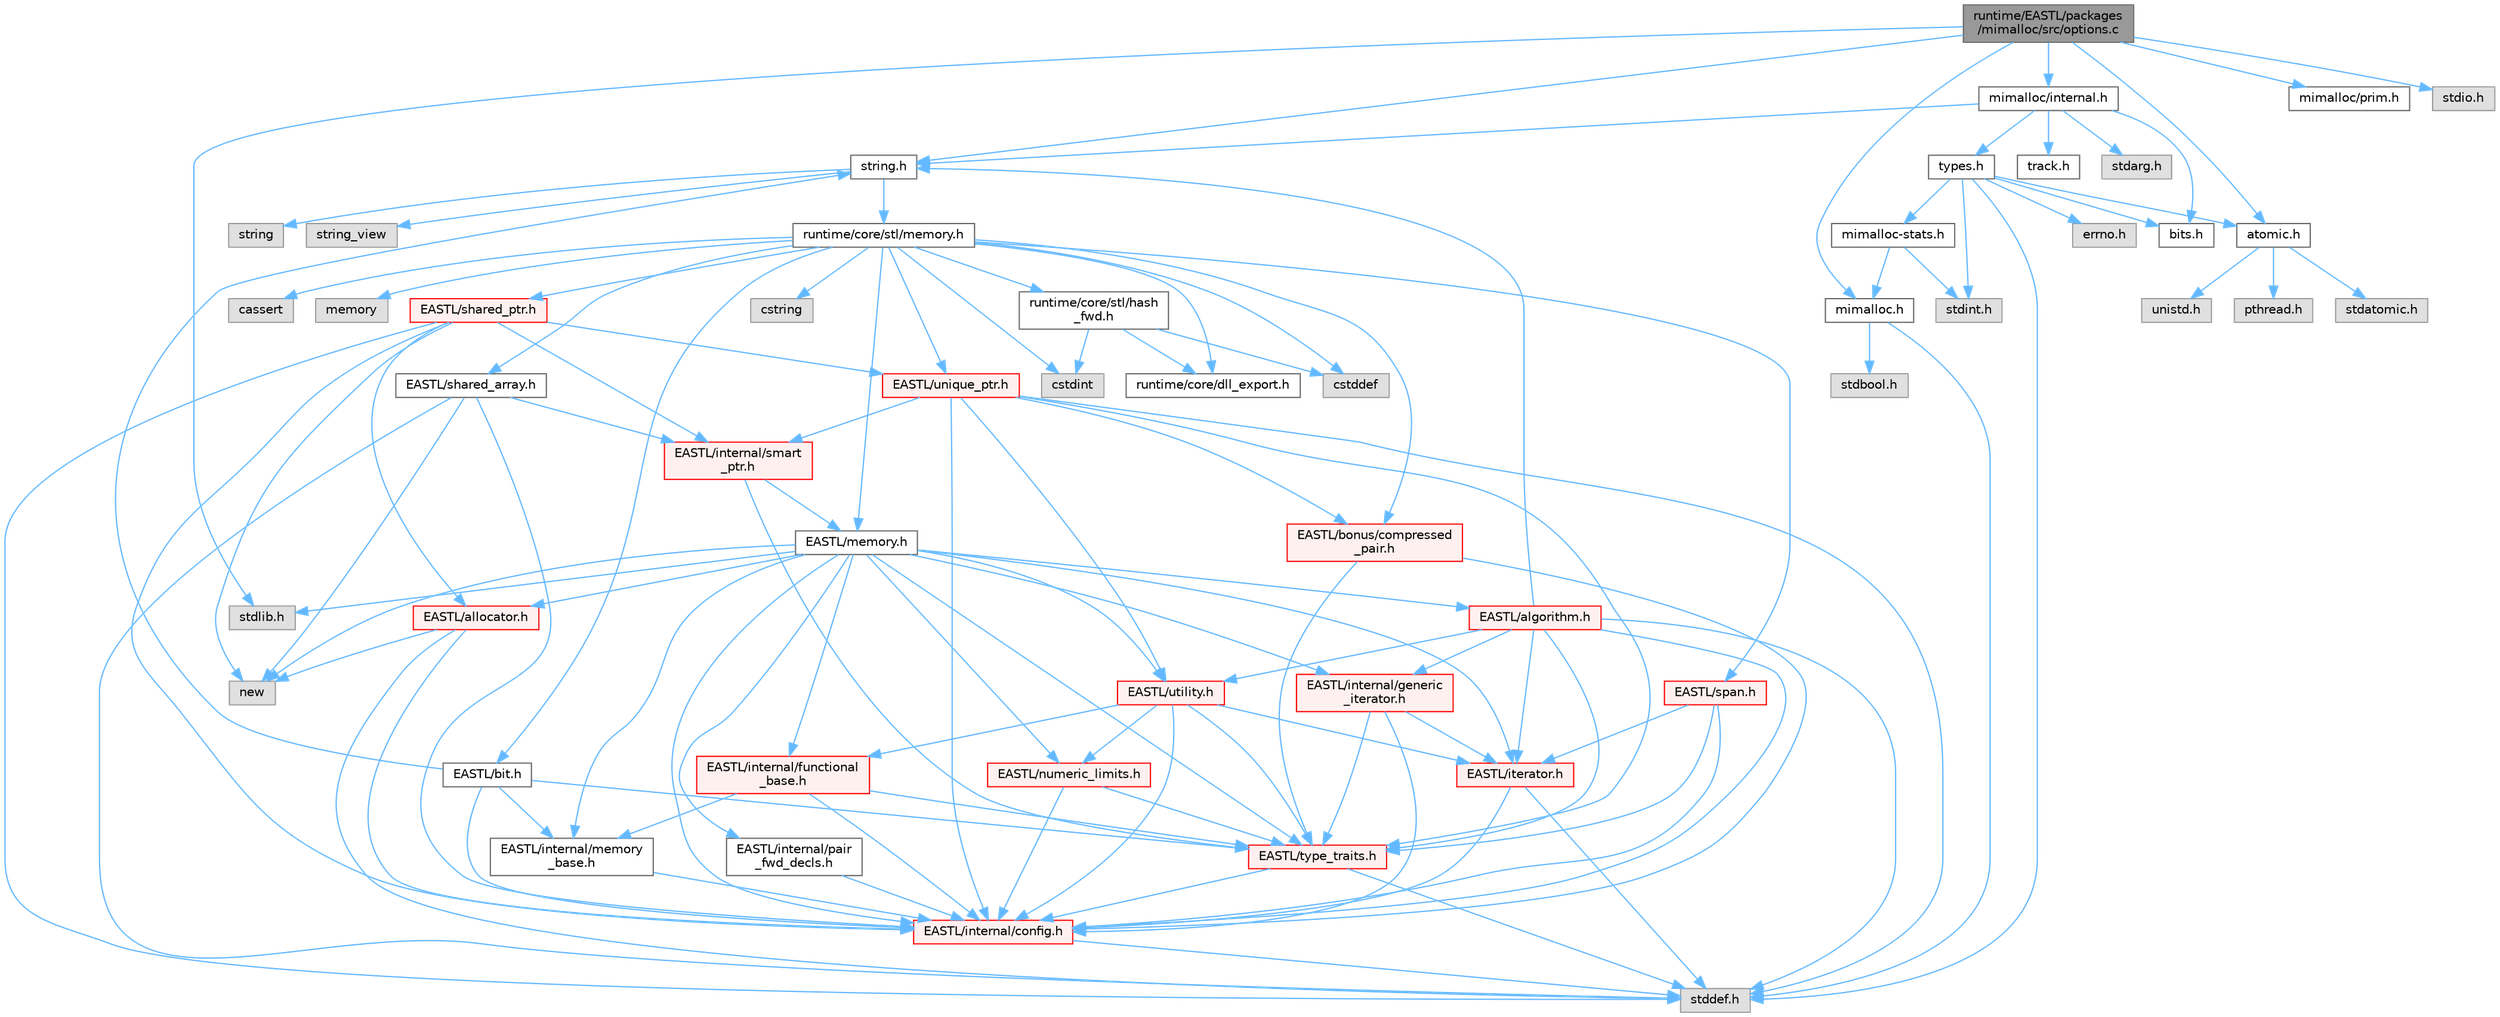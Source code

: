 digraph "runtime/EASTL/packages/mimalloc/src/options.c"
{
 // LATEX_PDF_SIZE
  bgcolor="transparent";
  edge [fontname=Helvetica,fontsize=10,labelfontname=Helvetica,labelfontsize=10];
  node [fontname=Helvetica,fontsize=10,shape=box,height=0.2,width=0.4];
  Node1 [id="Node000001",label="runtime/EASTL/packages\l/mimalloc/src/options.c",height=0.2,width=0.4,color="gray40", fillcolor="grey60", style="filled", fontcolor="black",tooltip=" "];
  Node1 -> Node2 [id="edge116_Node000001_Node000002",color="steelblue1",style="solid",tooltip=" "];
  Node2 [id="Node000002",label="mimalloc.h",height=0.2,width=0.4,color="grey40", fillcolor="white", style="filled",URL="$mimalloc_8h.html",tooltip=" "];
  Node2 -> Node3 [id="edge117_Node000002_Node000003",color="steelblue1",style="solid",tooltip=" "];
  Node3 [id="Node000003",label="stddef.h",height=0.2,width=0.4,color="grey60", fillcolor="#E0E0E0", style="filled",tooltip=" "];
  Node2 -> Node4 [id="edge118_Node000002_Node000004",color="steelblue1",style="solid",tooltip=" "];
  Node4 [id="Node000004",label="stdbool.h",height=0.2,width=0.4,color="grey60", fillcolor="#E0E0E0", style="filled",tooltip=" "];
  Node1 -> Node5 [id="edge119_Node000001_Node000005",color="steelblue1",style="solid",tooltip=" "];
  Node5 [id="Node000005",label="mimalloc/internal.h",height=0.2,width=0.4,color="grey40", fillcolor="white", style="filled",URL="$_e_a_s_t_l_2packages_2mimalloc_2include_2mimalloc_2internal_8h.html",tooltip=" "];
  Node5 -> Node6 [id="edge120_Node000005_Node000006",color="steelblue1",style="solid",tooltip=" "];
  Node6 [id="Node000006",label="types.h",height=0.2,width=0.4,color="grey40", fillcolor="white", style="filled",URL="$types_8h.html",tooltip=" "];
  Node6 -> Node7 [id="edge121_Node000006_Node000007",color="steelblue1",style="solid",tooltip=" "];
  Node7 [id="Node000007",label="mimalloc-stats.h",height=0.2,width=0.4,color="grey40", fillcolor="white", style="filled",URL="$mimalloc-stats_8h.html",tooltip=" "];
  Node7 -> Node2 [id="edge122_Node000007_Node000002",color="steelblue1",style="solid",tooltip=" "];
  Node7 -> Node8 [id="edge123_Node000007_Node000008",color="steelblue1",style="solid",tooltip=" "];
  Node8 [id="Node000008",label="stdint.h",height=0.2,width=0.4,color="grey60", fillcolor="#E0E0E0", style="filled",tooltip=" "];
  Node6 -> Node3 [id="edge124_Node000006_Node000003",color="steelblue1",style="solid",tooltip=" "];
  Node6 -> Node8 [id="edge125_Node000006_Node000008",color="steelblue1",style="solid",tooltip=" "];
  Node6 -> Node9 [id="edge126_Node000006_Node000009",color="steelblue1",style="solid",tooltip=" "];
  Node9 [id="Node000009",label="errno.h",height=0.2,width=0.4,color="grey60", fillcolor="#E0E0E0", style="filled",tooltip=" "];
  Node6 -> Node10 [id="edge127_Node000006_Node000010",color="steelblue1",style="solid",tooltip=" "];
  Node10 [id="Node000010",label="bits.h",height=0.2,width=0.4,color="grey40", fillcolor="white", style="filled",URL="$bits_8h.html",tooltip=" "];
  Node6 -> Node11 [id="edge128_Node000006_Node000011",color="steelblue1",style="solid",tooltip=" "];
  Node11 [id="Node000011",label="atomic.h",height=0.2,width=0.4,color="grey40", fillcolor="white", style="filled",URL="$_e_a_s_t_l_2packages_2mimalloc_2include_2mimalloc_2atomic_8h.html",tooltip=" "];
  Node11 -> Node12 [id="edge129_Node000011_Node000012",color="steelblue1",style="solid",tooltip=" "];
  Node12 [id="Node000012",label="pthread.h",height=0.2,width=0.4,color="grey60", fillcolor="#E0E0E0", style="filled",tooltip=" "];
  Node11 -> Node13 [id="edge130_Node000011_Node000013",color="steelblue1",style="solid",tooltip=" "];
  Node13 [id="Node000013",label="stdatomic.h",height=0.2,width=0.4,color="grey60", fillcolor="#E0E0E0", style="filled",tooltip=" "];
  Node11 -> Node14 [id="edge131_Node000011_Node000014",color="steelblue1",style="solid",tooltip=" "];
  Node14 [id="Node000014",label="unistd.h",height=0.2,width=0.4,color="grey60", fillcolor="#E0E0E0", style="filled",tooltip=" "];
  Node5 -> Node15 [id="edge132_Node000005_Node000015",color="steelblue1",style="solid",tooltip=" "];
  Node15 [id="Node000015",label="track.h",height=0.2,width=0.4,color="grey40", fillcolor="white", style="filled",URL="$track_8h.html",tooltip=" "];
  Node5 -> Node10 [id="edge133_Node000005_Node000010",color="steelblue1",style="solid",tooltip=" "];
  Node5 -> Node16 [id="edge134_Node000005_Node000016",color="steelblue1",style="solid",tooltip=" "];
  Node16 [id="Node000016",label="stdarg.h",height=0.2,width=0.4,color="grey60", fillcolor="#E0E0E0", style="filled",tooltip=" "];
  Node5 -> Node17 [id="edge135_Node000005_Node000017",color="steelblue1",style="solid",tooltip=" "];
  Node17 [id="Node000017",label="string.h",height=0.2,width=0.4,color="grey40", fillcolor="white", style="filled",URL="$string_8h.html",tooltip=" "];
  Node17 -> Node18 [id="edge136_Node000017_Node000018",color="steelblue1",style="solid",tooltip=" "];
  Node18 [id="Node000018",label="string",height=0.2,width=0.4,color="grey60", fillcolor="#E0E0E0", style="filled",tooltip=" "];
  Node17 -> Node19 [id="edge137_Node000017_Node000019",color="steelblue1",style="solid",tooltip=" "];
  Node19 [id="Node000019",label="string_view",height=0.2,width=0.4,color="grey60", fillcolor="#E0E0E0", style="filled",tooltip=" "];
  Node17 -> Node20 [id="edge138_Node000017_Node000020",color="steelblue1",style="solid",tooltip=" "];
  Node20 [id="Node000020",label="runtime/core/stl/memory.h",height=0.2,width=0.4,color="grey40", fillcolor="white", style="filled",URL="$core_2stl_2memory_8h.html",tooltip=" "];
  Node20 -> Node21 [id="edge139_Node000020_Node000021",color="steelblue1",style="solid",tooltip=" "];
  Node21 [id="Node000021",label="cstddef",height=0.2,width=0.4,color="grey60", fillcolor="#E0E0E0", style="filled",tooltip=" "];
  Node20 -> Node22 [id="edge140_Node000020_Node000022",color="steelblue1",style="solid",tooltip=" "];
  Node22 [id="Node000022",label="cstdint",height=0.2,width=0.4,color="grey60", fillcolor="#E0E0E0", style="filled",tooltip=" "];
  Node20 -> Node23 [id="edge141_Node000020_Node000023",color="steelblue1",style="solid",tooltip=" "];
  Node23 [id="Node000023",label="cassert",height=0.2,width=0.4,color="grey60", fillcolor="#E0E0E0", style="filled",tooltip=" "];
  Node20 -> Node24 [id="edge142_Node000020_Node000024",color="steelblue1",style="solid",tooltip=" "];
  Node24 [id="Node000024",label="memory",height=0.2,width=0.4,color="grey60", fillcolor="#E0E0E0", style="filled",tooltip=" "];
  Node20 -> Node25 [id="edge143_Node000020_Node000025",color="steelblue1",style="solid",tooltip=" "];
  Node25 [id="Node000025",label="cstring",height=0.2,width=0.4,color="grey60", fillcolor="#E0E0E0", style="filled",tooltip=" "];
  Node20 -> Node26 [id="edge144_Node000020_Node000026",color="steelblue1",style="solid",tooltip=" "];
  Node26 [id="Node000026",label="EASTL/bit.h",height=0.2,width=0.4,color="grey40", fillcolor="white", style="filled",URL="$bit_8h.html",tooltip=" "];
  Node26 -> Node27 [id="edge145_Node000026_Node000027",color="steelblue1",style="solid",tooltip=" "];
  Node27 [id="Node000027",label="EASTL/internal/config.h",height=0.2,width=0.4,color="red", fillcolor="#FFF0F0", style="filled",URL="$config_8h.html",tooltip=" "];
  Node27 -> Node3 [id="edge146_Node000027_Node000003",color="steelblue1",style="solid",tooltip=" "];
  Node26 -> Node35 [id="edge147_Node000026_Node000035",color="steelblue1",style="solid",tooltip=" "];
  Node35 [id="Node000035",label="EASTL/internal/memory\l_base.h",height=0.2,width=0.4,color="grey40", fillcolor="white", style="filled",URL="$memory__base_8h.html",tooltip=" "];
  Node35 -> Node27 [id="edge148_Node000035_Node000027",color="steelblue1",style="solid",tooltip=" "];
  Node26 -> Node36 [id="edge149_Node000026_Node000036",color="steelblue1",style="solid",tooltip=" "];
  Node36 [id="Node000036",label="EASTL/type_traits.h",height=0.2,width=0.4,color="red", fillcolor="#FFF0F0", style="filled",URL="$_e_a_s_t_l_2include_2_e_a_s_t_l_2type__traits_8h.html",tooltip=" "];
  Node36 -> Node27 [id="edge150_Node000036_Node000027",color="steelblue1",style="solid",tooltip=" "];
  Node36 -> Node3 [id="edge151_Node000036_Node000003",color="steelblue1",style="solid",tooltip=" "];
  Node26 -> Node17 [id="edge152_Node000026_Node000017",color="steelblue1",style="solid",tooltip=" "];
  Node20 -> Node46 [id="edge153_Node000020_Node000046",color="steelblue1",style="solid",tooltip=" "];
  Node46 [id="Node000046",label="EASTL/memory.h",height=0.2,width=0.4,color="grey40", fillcolor="white", style="filled",URL="$_e_a_s_t_l_2include_2_e_a_s_t_l_2memory_8h.html",tooltip=" "];
  Node46 -> Node27 [id="edge154_Node000046_Node000027",color="steelblue1",style="solid",tooltip=" "];
  Node46 -> Node35 [id="edge155_Node000046_Node000035",color="steelblue1",style="solid",tooltip=" "];
  Node46 -> Node47 [id="edge156_Node000046_Node000047",color="steelblue1",style="solid",tooltip=" "];
  Node47 [id="Node000047",label="EASTL/internal/generic\l_iterator.h",height=0.2,width=0.4,color="red", fillcolor="#FFF0F0", style="filled",URL="$generic__iterator_8h.html",tooltip=" "];
  Node47 -> Node27 [id="edge157_Node000047_Node000027",color="steelblue1",style="solid",tooltip=" "];
  Node47 -> Node48 [id="edge158_Node000047_Node000048",color="steelblue1",style="solid",tooltip=" "];
  Node48 [id="Node000048",label="EASTL/iterator.h",height=0.2,width=0.4,color="red", fillcolor="#FFF0F0", style="filled",URL="$_e_a_s_t_l_2include_2_e_a_s_t_l_2iterator_8h.html",tooltip=" "];
  Node48 -> Node27 [id="edge159_Node000048_Node000027",color="steelblue1",style="solid",tooltip=" "];
  Node48 -> Node3 [id="edge160_Node000048_Node000003",color="steelblue1",style="solid",tooltip=" "];
  Node47 -> Node36 [id="edge161_Node000047_Node000036",color="steelblue1",style="solid",tooltip=" "];
  Node46 -> Node51 [id="edge162_Node000046_Node000051",color="steelblue1",style="solid",tooltip=" "];
  Node51 [id="Node000051",label="EASTL/internal/pair\l_fwd_decls.h",height=0.2,width=0.4,color="grey40", fillcolor="white", style="filled",URL="$pair__fwd__decls_8h.html",tooltip=" "];
  Node51 -> Node27 [id="edge163_Node000051_Node000027",color="steelblue1",style="solid",tooltip=" "];
  Node46 -> Node52 [id="edge164_Node000046_Node000052",color="steelblue1",style="solid",tooltip=" "];
  Node52 [id="Node000052",label="EASTL/internal/functional\l_base.h",height=0.2,width=0.4,color="red", fillcolor="#FFF0F0", style="filled",URL="$functional__base_8h.html",tooltip=" "];
  Node52 -> Node27 [id="edge165_Node000052_Node000027",color="steelblue1",style="solid",tooltip=" "];
  Node52 -> Node35 [id="edge166_Node000052_Node000035",color="steelblue1",style="solid",tooltip=" "];
  Node52 -> Node36 [id="edge167_Node000052_Node000036",color="steelblue1",style="solid",tooltip=" "];
  Node46 -> Node53 [id="edge168_Node000046_Node000053",color="steelblue1",style="solid",tooltip=" "];
  Node53 [id="Node000053",label="EASTL/algorithm.h",height=0.2,width=0.4,color="red", fillcolor="#FFF0F0", style="filled",URL="$_e_a_s_t_l_2include_2_e_a_s_t_l_2algorithm_8h.html",tooltip=" "];
  Node53 -> Node27 [id="edge169_Node000053_Node000027",color="steelblue1",style="solid",tooltip=" "];
  Node53 -> Node36 [id="edge170_Node000053_Node000036",color="steelblue1",style="solid",tooltip=" "];
  Node53 -> Node48 [id="edge171_Node000053_Node000048",color="steelblue1",style="solid",tooltip=" "];
  Node53 -> Node63 [id="edge172_Node000053_Node000063",color="steelblue1",style="solid",tooltip=" "];
  Node63 [id="Node000063",label="EASTL/utility.h",height=0.2,width=0.4,color="red", fillcolor="#FFF0F0", style="filled",URL="$_e_a_s_t_l_2include_2_e_a_s_t_l_2utility_8h.html",tooltip=" "];
  Node63 -> Node27 [id="edge173_Node000063_Node000027",color="steelblue1",style="solid",tooltip=" "];
  Node63 -> Node36 [id="edge174_Node000063_Node000036",color="steelblue1",style="solid",tooltip=" "];
  Node63 -> Node48 [id="edge175_Node000063_Node000048",color="steelblue1",style="solid",tooltip=" "];
  Node63 -> Node64 [id="edge176_Node000063_Node000064",color="steelblue1",style="solid",tooltip=" "];
  Node64 [id="Node000064",label="EASTL/numeric_limits.h",height=0.2,width=0.4,color="red", fillcolor="#FFF0F0", style="filled",URL="$numeric__limits_8h.html",tooltip=" "];
  Node64 -> Node27 [id="edge177_Node000064_Node000027",color="steelblue1",style="solid",tooltip=" "];
  Node64 -> Node36 [id="edge178_Node000064_Node000036",color="steelblue1",style="solid",tooltip=" "];
  Node63 -> Node52 [id="edge179_Node000063_Node000052",color="steelblue1",style="solid",tooltip=" "];
  Node53 -> Node47 [id="edge180_Node000053_Node000047",color="steelblue1",style="solid",tooltip=" "];
  Node53 -> Node3 [id="edge181_Node000053_Node000003",color="steelblue1",style="solid",tooltip=" "];
  Node53 -> Node17 [id="edge182_Node000053_Node000017",color="steelblue1",style="solid",tooltip=" "];
  Node46 -> Node36 [id="edge183_Node000046_Node000036",color="steelblue1",style="solid",tooltip=" "];
  Node46 -> Node60 [id="edge184_Node000046_Node000060",color="steelblue1",style="solid",tooltip=" "];
  Node60 [id="Node000060",label="EASTL/allocator.h",height=0.2,width=0.4,color="red", fillcolor="#FFF0F0", style="filled",URL="$allocator_8h.html",tooltip=" "];
  Node60 -> Node27 [id="edge185_Node000060_Node000027",color="steelblue1",style="solid",tooltip=" "];
  Node60 -> Node3 [id="edge186_Node000060_Node000003",color="steelblue1",style="solid",tooltip=" "];
  Node60 -> Node61 [id="edge187_Node000060_Node000061",color="steelblue1",style="solid",tooltip=" "];
  Node61 [id="Node000061",label="new",height=0.2,width=0.4,color="grey60", fillcolor="#E0E0E0", style="filled",tooltip=" "];
  Node46 -> Node48 [id="edge188_Node000046_Node000048",color="steelblue1",style="solid",tooltip=" "];
  Node46 -> Node63 [id="edge189_Node000046_Node000063",color="steelblue1",style="solid",tooltip=" "];
  Node46 -> Node64 [id="edge190_Node000046_Node000064",color="steelblue1",style="solid",tooltip=" "];
  Node46 -> Node73 [id="edge191_Node000046_Node000073",color="steelblue1",style="solid",tooltip=" "];
  Node73 [id="Node000073",label="stdlib.h",height=0.2,width=0.4,color="grey60", fillcolor="#E0E0E0", style="filled",tooltip=" "];
  Node46 -> Node61 [id="edge192_Node000046_Node000061",color="steelblue1",style="solid",tooltip=" "];
  Node20 -> Node74 [id="edge193_Node000020_Node000074",color="steelblue1",style="solid",tooltip=" "];
  Node74 [id="Node000074",label="EASTL/shared_array.h",height=0.2,width=0.4,color="grey40", fillcolor="white", style="filled",URL="$shared__array_8h.html",tooltip=" "];
  Node74 -> Node27 [id="edge194_Node000074_Node000027",color="steelblue1",style="solid",tooltip=" "];
  Node74 -> Node75 [id="edge195_Node000074_Node000075",color="steelblue1",style="solid",tooltip=" "];
  Node75 [id="Node000075",label="EASTL/internal/smart\l_ptr.h",height=0.2,width=0.4,color="red", fillcolor="#FFF0F0", style="filled",URL="$smart__ptr_8h.html",tooltip=" "];
  Node75 -> Node46 [id="edge196_Node000075_Node000046",color="steelblue1",style="solid",tooltip=" "];
  Node75 -> Node36 [id="edge197_Node000075_Node000036",color="steelblue1",style="solid",tooltip=" "];
  Node74 -> Node61 [id="edge198_Node000074_Node000061",color="steelblue1",style="solid",tooltip=" "];
  Node74 -> Node3 [id="edge199_Node000074_Node000003",color="steelblue1",style="solid",tooltip=" "];
  Node20 -> Node77 [id="edge200_Node000020_Node000077",color="steelblue1",style="solid",tooltip=" "];
  Node77 [id="Node000077",label="EASTL/unique_ptr.h",height=0.2,width=0.4,color="red", fillcolor="#FFF0F0", style="filled",URL="$unique__ptr_8h.html",tooltip=" "];
  Node77 -> Node78 [id="edge201_Node000077_Node000078",color="steelblue1",style="solid",tooltip=" "];
  Node78 [id="Node000078",label="EASTL/bonus/compressed\l_pair.h",height=0.2,width=0.4,color="red", fillcolor="#FFF0F0", style="filled",URL="$compressed__pair_8h.html",tooltip=" "];
  Node78 -> Node27 [id="edge202_Node000078_Node000027",color="steelblue1",style="solid",tooltip=" "];
  Node78 -> Node36 [id="edge203_Node000078_Node000036",color="steelblue1",style="solid",tooltip=" "];
  Node77 -> Node27 [id="edge204_Node000077_Node000027",color="steelblue1",style="solid",tooltip=" "];
  Node77 -> Node75 [id="edge205_Node000077_Node000075",color="steelblue1",style="solid",tooltip=" "];
  Node77 -> Node36 [id="edge206_Node000077_Node000036",color="steelblue1",style="solid",tooltip=" "];
  Node77 -> Node63 [id="edge207_Node000077_Node000063",color="steelblue1",style="solid",tooltip=" "];
  Node77 -> Node3 [id="edge208_Node000077_Node000003",color="steelblue1",style="solid",tooltip=" "];
  Node20 -> Node80 [id="edge209_Node000020_Node000080",color="steelblue1",style="solid",tooltip=" "];
  Node80 [id="Node000080",label="EASTL/shared_ptr.h",height=0.2,width=0.4,color="red", fillcolor="#FFF0F0", style="filled",URL="$shared__ptr_8h.html",tooltip=" "];
  Node80 -> Node27 [id="edge210_Node000080_Node000027",color="steelblue1",style="solid",tooltip=" "];
  Node80 -> Node75 [id="edge211_Node000080_Node000075",color="steelblue1",style="solid",tooltip=" "];
  Node80 -> Node77 [id="edge212_Node000080_Node000077",color="steelblue1",style="solid",tooltip=" "];
  Node80 -> Node60 [id="edge213_Node000080_Node000060",color="steelblue1",style="solid",tooltip=" "];
  Node80 -> Node61 [id="edge214_Node000080_Node000061",color="steelblue1",style="solid",tooltip=" "];
  Node80 -> Node3 [id="edge215_Node000080_Node000003",color="steelblue1",style="solid",tooltip=" "];
  Node20 -> Node160 [id="edge216_Node000020_Node000160",color="steelblue1",style="solid",tooltip=" "];
  Node160 [id="Node000160",label="EASTL/span.h",height=0.2,width=0.4,color="red", fillcolor="#FFF0F0", style="filled",URL="$span_8h.html",tooltip=" "];
  Node160 -> Node27 [id="edge217_Node000160_Node000027",color="steelblue1",style="solid",tooltip=" "];
  Node160 -> Node36 [id="edge218_Node000160_Node000036",color="steelblue1",style="solid",tooltip=" "];
  Node160 -> Node48 [id="edge219_Node000160_Node000048",color="steelblue1",style="solid",tooltip=" "];
  Node20 -> Node78 [id="edge220_Node000020_Node000078",color="steelblue1",style="solid",tooltip=" "];
  Node20 -> Node163 [id="edge221_Node000020_Node000163",color="steelblue1",style="solid",tooltip=" "];
  Node163 [id="Node000163",label="runtime/core/dll_export.h",height=0.2,width=0.4,color="grey40", fillcolor="white", style="filled",URL="$dll__export_8h.html",tooltip=" "];
  Node20 -> Node164 [id="edge222_Node000020_Node000164",color="steelblue1",style="solid",tooltip=" "];
  Node164 [id="Node000164",label="runtime/core/stl/hash\l_fwd.h",height=0.2,width=0.4,color="grey40", fillcolor="white", style="filled",URL="$hash__fwd_8h.html",tooltip=" "];
  Node164 -> Node21 [id="edge223_Node000164_Node000021",color="steelblue1",style="solid",tooltip=" "];
  Node164 -> Node22 [id="edge224_Node000164_Node000022",color="steelblue1",style="solid",tooltip=" "];
  Node164 -> Node163 [id="edge225_Node000164_Node000163",color="steelblue1",style="solid",tooltip=" "];
  Node1 -> Node11 [id="edge226_Node000001_Node000011",color="steelblue1",style="solid",tooltip=" "];
  Node1 -> Node165 [id="edge227_Node000001_Node000165",color="steelblue1",style="solid",tooltip=" "];
  Node165 [id="Node000165",label="mimalloc/prim.h",height=0.2,width=0.4,color="grey40", fillcolor="white", style="filled",URL="$prim_8h.html",tooltip=" "];
  Node1 -> Node166 [id="edge228_Node000001_Node000166",color="steelblue1",style="solid",tooltip=" "];
  Node166 [id="Node000166",label="stdio.h",height=0.2,width=0.4,color="grey60", fillcolor="#E0E0E0", style="filled",tooltip=" "];
  Node1 -> Node73 [id="edge229_Node000001_Node000073",color="steelblue1",style="solid",tooltip=" "];
  Node1 -> Node17 [id="edge230_Node000001_Node000017",color="steelblue1",style="solid",tooltip=" "];
}
